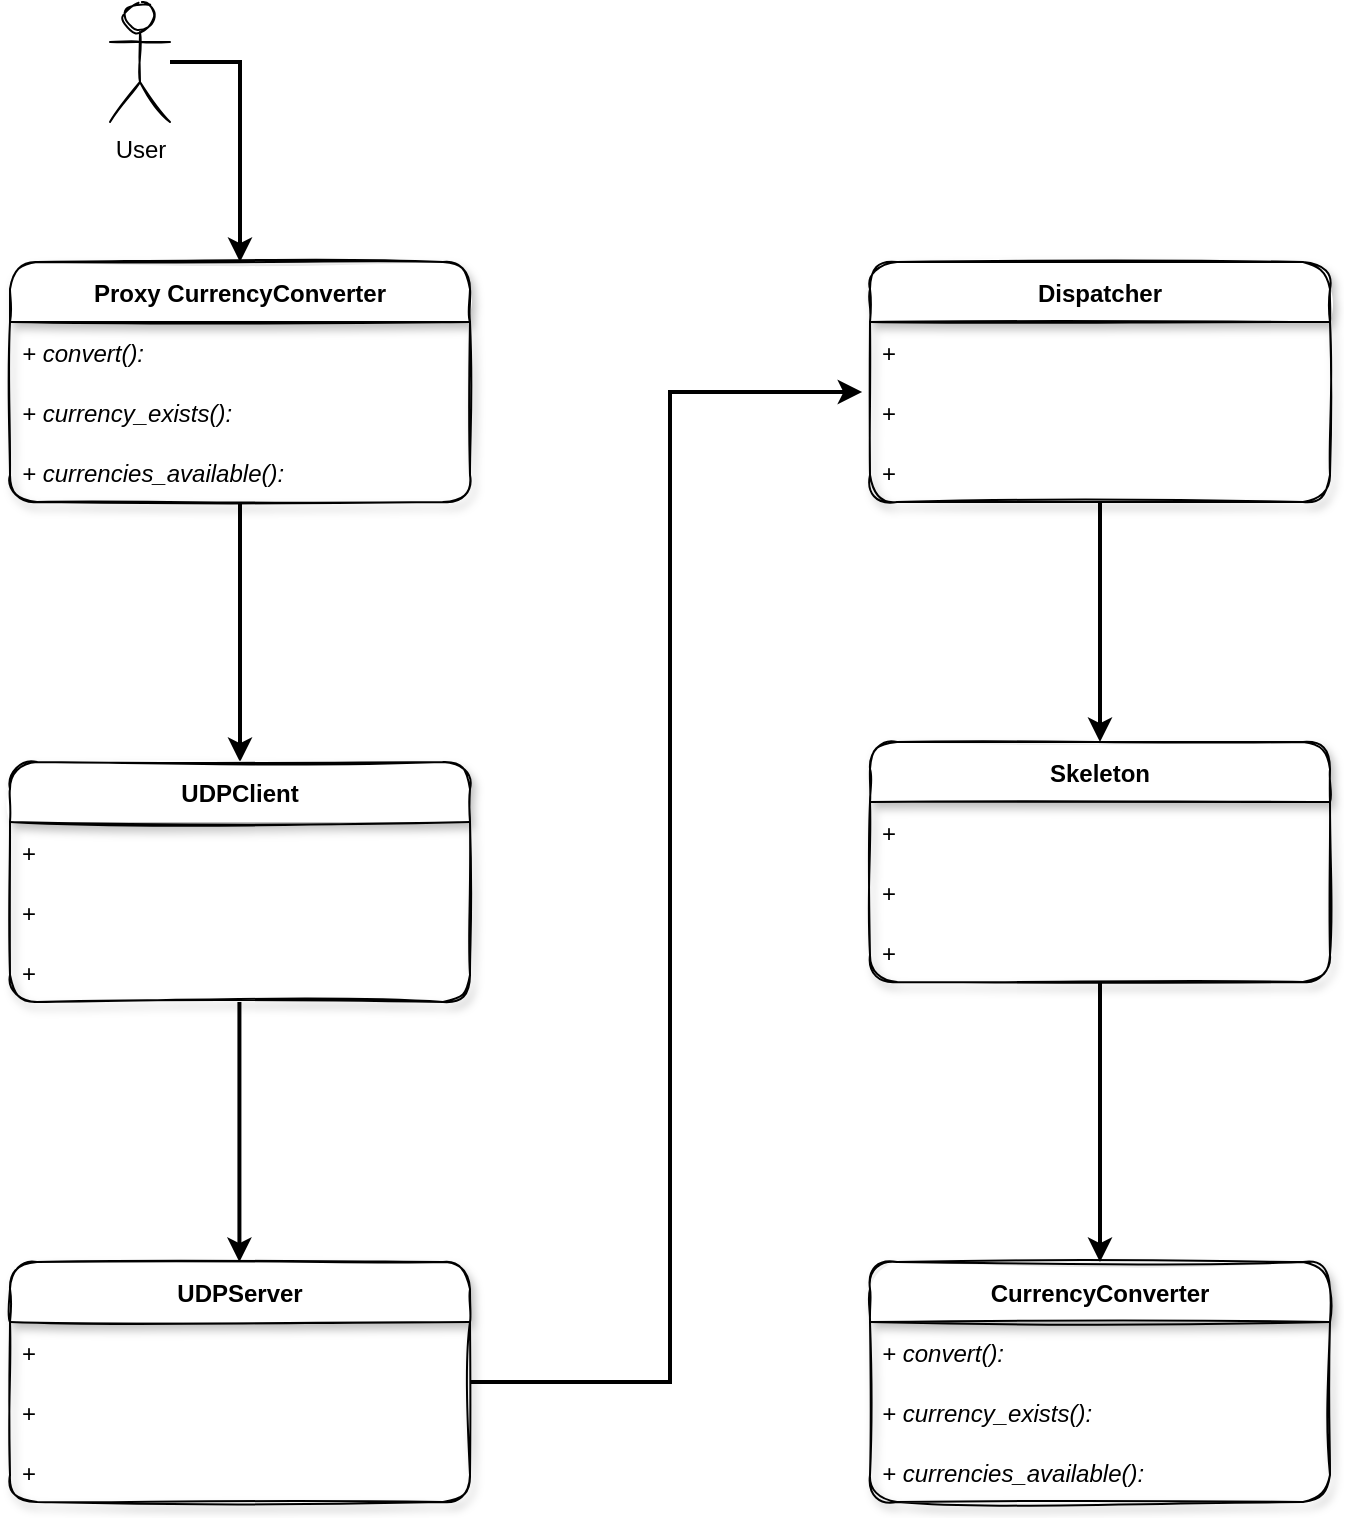 <mxfile version="20.0.1" type="github"><diagram id="C5RBs43oDa-KdzZeNtuy" name="Page-1"><mxGraphModel dx="1422" dy="800" grid="1" gridSize="10" guides="1" tooltips="1" connect="1" arrows="1" fold="1" page="1" pageScale="1" pageWidth="827" pageHeight="1169" math="0" shadow="0"><root><mxCell id="WIyWlLk6GJQsqaUBKTNV-0"/><mxCell id="WIyWlLk6GJQsqaUBKTNV-1" parent="WIyWlLk6GJQsqaUBKTNV-0"/><mxCell id="UaDYoVtovKC5BsyJQfSs-13" style="edgeStyle=orthogonalEdgeStyle;rounded=0;orthogonalLoop=1;jettySize=auto;html=1;entryX=0.5;entryY=0;entryDx=0;entryDy=0;strokeWidth=2;" parent="WIyWlLk6GJQsqaUBKTNV-1" source="UaDYoVtovKC5BsyJQfSs-0" target="UaDYoVtovKC5BsyJQfSs-9" edge="1"><mxGeometry relative="1" as="geometry"/></mxCell><mxCell id="UaDYoVtovKC5BsyJQfSs-0" value="Proxy CurrencyConverter" style="swimlane;fontStyle=1;childLayout=stackLayout;horizontal=1;startSize=30;horizontalStack=0;resizeParent=1;resizeParentMax=0;resizeLast=0;collapsible=1;marginBottom=0;shadow=1;rounded=1;sketch=1;" parent="WIyWlLk6GJQsqaUBKTNV-1" vertex="1"><mxGeometry x="90" y="200" width="230" height="120" as="geometry"/></mxCell><mxCell id="UaDYoVtovKC5BsyJQfSs-1" value="+ convert(): " style="text;align=left;verticalAlign=middle;spacingLeft=4;spacingRight=4;overflow=hidden;points=[[0,0.5],[1,0.5]];portConstraint=eastwest;rotatable=0;fontStyle=2;shadow=0;labelBorderColor=none;labelBackgroundColor=none;" parent="UaDYoVtovKC5BsyJQfSs-0" vertex="1"><mxGeometry y="30" width="230" height="30" as="geometry"/></mxCell><mxCell id="UaDYoVtovKC5BsyJQfSs-2" value="+ currency_exists():" style="text;align=left;verticalAlign=middle;spacingLeft=4;spacingRight=4;overflow=hidden;points=[[0,0.5],[1,0.5]];portConstraint=eastwest;rotatable=0;shadow=0;fontStyle=2;labelBorderColor=none;labelBackgroundColor=none;" parent="UaDYoVtovKC5BsyJQfSs-0" vertex="1"><mxGeometry y="60" width="230" height="30" as="geometry"/></mxCell><mxCell id="UaDYoVtovKC5BsyJQfSs-3" value="+ currencies_available(): " style="text;align=left;verticalAlign=middle;spacingLeft=4;spacingRight=4;overflow=hidden;points=[[0,0.5],[1,0.5]];portConstraint=eastwest;rotatable=0;shadow=0;fontStyle=2;labelBorderColor=none;labelBackgroundColor=none;" parent="UaDYoVtovKC5BsyJQfSs-0" vertex="1"><mxGeometry y="90" width="230" height="30" as="geometry"/></mxCell><mxCell id="UaDYoVtovKC5BsyJQfSs-6" style="edgeStyle=orthogonalEdgeStyle;rounded=0;orthogonalLoop=1;jettySize=auto;html=1;strokeWidth=2;" parent="WIyWlLk6GJQsqaUBKTNV-1" source="UaDYoVtovKC5BsyJQfSs-4" target="UaDYoVtovKC5BsyJQfSs-0" edge="1"><mxGeometry relative="1" as="geometry"><Array as="points"><mxPoint x="205" y="100"/></Array></mxGeometry></mxCell><mxCell id="UaDYoVtovKC5BsyJQfSs-4" value="User" style="shape=umlActor;verticalLabelPosition=bottom;verticalAlign=top;html=1;outlineConnect=0;shadow=0;sketch=1;" parent="WIyWlLk6GJQsqaUBKTNV-1" vertex="1"><mxGeometry x="140" y="70" width="30" height="60" as="geometry"/></mxCell><mxCell id="UaDYoVtovKC5BsyJQfSs-9" value="UDPClient" style="swimlane;fontStyle=1;childLayout=stackLayout;horizontal=1;startSize=30;horizontalStack=0;resizeParent=1;resizeParentMax=0;resizeLast=0;collapsible=1;marginBottom=0;shadow=1;rounded=1;sketch=1;" parent="WIyWlLk6GJQsqaUBKTNV-1" vertex="1"><mxGeometry x="90" y="450" width="230" height="120" as="geometry"/></mxCell><mxCell id="UaDYoVtovKC5BsyJQfSs-10" value="+" style="text;align=left;verticalAlign=middle;spacingLeft=4;spacingRight=4;overflow=hidden;points=[[0,0.5],[1,0.5]];portConstraint=eastwest;rotatable=0;" parent="UaDYoVtovKC5BsyJQfSs-9" vertex="1"><mxGeometry y="30" width="230" height="30" as="geometry"/></mxCell><mxCell id="UaDYoVtovKC5BsyJQfSs-11" value="+" style="text;align=left;verticalAlign=middle;spacingLeft=4;spacingRight=4;overflow=hidden;points=[[0,0.5],[1,0.5]];portConstraint=eastwest;rotatable=0;" parent="UaDYoVtovKC5BsyJQfSs-9" vertex="1"><mxGeometry y="60" width="230" height="30" as="geometry"/></mxCell><mxCell id="UaDYoVtovKC5BsyJQfSs-12" value="+ " style="text;align=left;verticalAlign=middle;spacingLeft=4;spacingRight=4;overflow=hidden;points=[[0,0.5],[1,0.5]];portConstraint=eastwest;rotatable=0;" parent="UaDYoVtovKC5BsyJQfSs-9" vertex="1"><mxGeometry y="90" width="230" height="30" as="geometry"/></mxCell><mxCell id="UaDYoVtovKC5BsyJQfSs-23" style="edgeStyle=orthogonalEdgeStyle;rounded=0;orthogonalLoop=1;jettySize=auto;html=1;entryX=-0.017;entryY=0.167;entryDx=0;entryDy=0;entryPerimeter=0;strokeWidth=2;" parent="WIyWlLk6GJQsqaUBKTNV-1" source="UaDYoVtovKC5BsyJQfSs-14" target="UaDYoVtovKC5BsyJQfSs-21" edge="1"><mxGeometry relative="1" as="geometry"><Array as="points"><mxPoint x="420" y="760"/><mxPoint x="420" y="265"/></Array></mxGeometry></mxCell><mxCell id="UaDYoVtovKC5BsyJQfSs-14" value="UDPServer" style="swimlane;fontStyle=1;childLayout=stackLayout;horizontal=1;startSize=30;horizontalStack=0;resizeParent=1;resizeParentMax=0;resizeLast=0;collapsible=1;marginBottom=0;rounded=1;shadow=1;sketch=1;" parent="WIyWlLk6GJQsqaUBKTNV-1" vertex="1"><mxGeometry x="90" y="700" width="230" height="120" as="geometry"/></mxCell><mxCell id="UaDYoVtovKC5BsyJQfSs-15" value="+" style="text;align=left;verticalAlign=middle;spacingLeft=4;spacingRight=4;overflow=hidden;points=[[0,0.5],[1,0.5]];portConstraint=eastwest;rotatable=0;" parent="UaDYoVtovKC5BsyJQfSs-14" vertex="1"><mxGeometry y="30" width="230" height="30" as="geometry"/></mxCell><mxCell id="UaDYoVtovKC5BsyJQfSs-16" value="+" style="text;align=left;verticalAlign=middle;spacingLeft=4;spacingRight=4;overflow=hidden;points=[[0,0.5],[1,0.5]];portConstraint=eastwest;rotatable=0;" parent="UaDYoVtovKC5BsyJQfSs-14" vertex="1"><mxGeometry y="60" width="230" height="30" as="geometry"/></mxCell><mxCell id="UaDYoVtovKC5BsyJQfSs-17" value="+ " style="text;align=left;verticalAlign=middle;spacingLeft=4;spacingRight=4;overflow=hidden;points=[[0,0.5],[1,0.5]];portConstraint=eastwest;rotatable=0;" parent="UaDYoVtovKC5BsyJQfSs-14" vertex="1"><mxGeometry y="90" width="230" height="30" as="geometry"/></mxCell><mxCell id="UaDYoVtovKC5BsyJQfSs-18" style="edgeStyle=orthogonalEdgeStyle;rounded=0;orthogonalLoop=1;jettySize=auto;html=1;entryX=0.5;entryY=0;entryDx=0;entryDy=0;strokeWidth=2;" parent="WIyWlLk6GJQsqaUBKTNV-1" edge="1"><mxGeometry relative="1" as="geometry"><mxPoint x="204.71" y="570" as="sourcePoint"/><mxPoint x="204.71" y="700" as="targetPoint"/></mxGeometry></mxCell><mxCell id="UaDYoVtovKC5BsyJQfSs-32" style="edgeStyle=orthogonalEdgeStyle;rounded=0;orthogonalLoop=1;jettySize=auto;html=1;entryX=0.5;entryY=0;entryDx=0;entryDy=0;strokeWidth=2;" parent="WIyWlLk6GJQsqaUBKTNV-1" source="UaDYoVtovKC5BsyJQfSs-19" target="UaDYoVtovKC5BsyJQfSs-24" edge="1"><mxGeometry relative="1" as="geometry"/></mxCell><mxCell id="UaDYoVtovKC5BsyJQfSs-19" value="Dispatcher" style="swimlane;fontStyle=1;childLayout=stackLayout;horizontal=1;startSize=30;horizontalStack=0;resizeParent=1;resizeParentMax=0;resizeLast=0;collapsible=1;marginBottom=0;rounded=1;shadow=1;sketch=1;" parent="WIyWlLk6GJQsqaUBKTNV-1" vertex="1"><mxGeometry x="520" y="200" width="230" height="120" as="geometry"/></mxCell><mxCell id="UaDYoVtovKC5BsyJQfSs-20" value="+" style="text;align=left;verticalAlign=middle;spacingLeft=4;spacingRight=4;overflow=hidden;points=[[0,0.5],[1,0.5]];portConstraint=eastwest;rotatable=0;" parent="UaDYoVtovKC5BsyJQfSs-19" vertex="1"><mxGeometry y="30" width="230" height="30" as="geometry"/></mxCell><mxCell id="UaDYoVtovKC5BsyJQfSs-21" value="+" style="text;align=left;verticalAlign=middle;spacingLeft=4;spacingRight=4;overflow=hidden;points=[[0,0.5],[1,0.5]];portConstraint=eastwest;rotatable=0;" parent="UaDYoVtovKC5BsyJQfSs-19" vertex="1"><mxGeometry y="60" width="230" height="30" as="geometry"/></mxCell><mxCell id="UaDYoVtovKC5BsyJQfSs-22" value="+ " style="text;align=left;verticalAlign=middle;spacingLeft=4;spacingRight=4;overflow=hidden;points=[[0,0.5],[1,0.5]];portConstraint=eastwest;rotatable=0;" parent="UaDYoVtovKC5BsyJQfSs-19" vertex="1"><mxGeometry y="90" width="230" height="30" as="geometry"/></mxCell><mxCell id="UaDYoVtovKC5BsyJQfSs-33" style="edgeStyle=orthogonalEdgeStyle;rounded=0;orthogonalLoop=1;jettySize=auto;html=1;entryX=0.5;entryY=0;entryDx=0;entryDy=0;strokeWidth=2;" parent="WIyWlLk6GJQsqaUBKTNV-1" source="UaDYoVtovKC5BsyJQfSs-24" target="UaDYoVtovKC5BsyJQfSs-28" edge="1"><mxGeometry relative="1" as="geometry"/></mxCell><mxCell id="UaDYoVtovKC5BsyJQfSs-24" value="Skeleton" style="swimlane;fontStyle=1;childLayout=stackLayout;horizontal=1;startSize=30;horizontalStack=0;resizeParent=1;resizeParentMax=0;resizeLast=0;collapsible=1;marginBottom=0;rounded=1;shadow=1;sketch=1;" parent="WIyWlLk6GJQsqaUBKTNV-1" vertex="1"><mxGeometry x="520" y="440" width="230" height="120" as="geometry"/></mxCell><mxCell id="UaDYoVtovKC5BsyJQfSs-25" value="+" style="text;align=left;verticalAlign=middle;spacingLeft=4;spacingRight=4;overflow=hidden;points=[[0,0.5],[1,0.5]];portConstraint=eastwest;rotatable=0;" parent="UaDYoVtovKC5BsyJQfSs-24" vertex="1"><mxGeometry y="30" width="230" height="30" as="geometry"/></mxCell><mxCell id="UaDYoVtovKC5BsyJQfSs-26" value="+" style="text;align=left;verticalAlign=middle;spacingLeft=4;spacingRight=4;overflow=hidden;points=[[0,0.5],[1,0.5]];portConstraint=eastwest;rotatable=0;" parent="UaDYoVtovKC5BsyJQfSs-24" vertex="1"><mxGeometry y="60" width="230" height="30" as="geometry"/></mxCell><mxCell id="UaDYoVtovKC5BsyJQfSs-27" value="+ " style="text;align=left;verticalAlign=middle;spacingLeft=4;spacingRight=4;overflow=hidden;points=[[0,0.5],[1,0.5]];portConstraint=eastwest;rotatable=0;" parent="UaDYoVtovKC5BsyJQfSs-24" vertex="1"><mxGeometry y="90" width="230" height="30" as="geometry"/></mxCell><mxCell id="UaDYoVtovKC5BsyJQfSs-28" value="CurrencyConverter" style="swimlane;fontStyle=1;childLayout=stackLayout;horizontal=1;startSize=30;horizontalStack=0;resizeParent=1;resizeParentMax=0;resizeLast=0;collapsible=1;marginBottom=0;rounded=1;shadow=1;sketch=1;" parent="WIyWlLk6GJQsqaUBKTNV-1" vertex="1"><mxGeometry x="520" y="700" width="230" height="120" as="geometry"/></mxCell><mxCell id="UaDYoVtovKC5BsyJQfSs-40" value="+ convert(): " style="text;align=left;verticalAlign=middle;spacingLeft=4;spacingRight=4;overflow=hidden;points=[[0,0.5],[1,0.5]];portConstraint=eastwest;rotatable=0;fontStyle=2;shadow=0;labelBorderColor=none;labelBackgroundColor=none;" parent="WIyWlLk6GJQsqaUBKTNV-1" vertex="1"><mxGeometry x="520" y="730" width="210" height="30" as="geometry"/></mxCell><mxCell id="UaDYoVtovKC5BsyJQfSs-41" value="+ currency_exists():" style="text;align=left;verticalAlign=middle;spacingLeft=4;spacingRight=4;overflow=hidden;points=[[0,0.5],[1,0.5]];portConstraint=eastwest;rotatable=0;shadow=0;fontStyle=2;labelBorderColor=none;labelBackgroundColor=none;" parent="WIyWlLk6GJQsqaUBKTNV-1" vertex="1"><mxGeometry x="520" y="760" width="230" height="30" as="geometry"/></mxCell><mxCell id="UaDYoVtovKC5BsyJQfSs-42" value="+ currencies_available(): " style="text;align=left;verticalAlign=middle;spacingLeft=4;spacingRight=4;overflow=hidden;points=[[0,0.5],[1,0.5]];portConstraint=eastwest;rotatable=0;shadow=0;fontStyle=2;labelBorderColor=none;labelBackgroundColor=none;" parent="WIyWlLk6GJQsqaUBKTNV-1" vertex="1"><mxGeometry x="520" y="790" width="230" height="30" as="geometry"/></mxCell></root></mxGraphModel></diagram></mxfile>